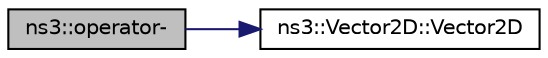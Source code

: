 digraph "ns3::operator-"
{
  edge [fontname="Helvetica",fontsize="10",labelfontname="Helvetica",labelfontsize="10"];
  node [fontname="Helvetica",fontsize="10",shape=record];
  rankdir="LR";
  Node1 [label="ns3::operator-",height=0.2,width=0.4,color="black", fillcolor="grey75", style="filled", fontcolor="black"];
  Node1 -> Node2 [color="midnightblue",fontsize="10",style="solid"];
  Node2 [label="ns3::Vector2D::Vector2D",height=0.2,width=0.4,color="black", fillcolor="white", style="filled",URL="$d1/d11/classns3_1_1Vector2D.html#a6998ac88167c75311c6489025de96d42"];
}
